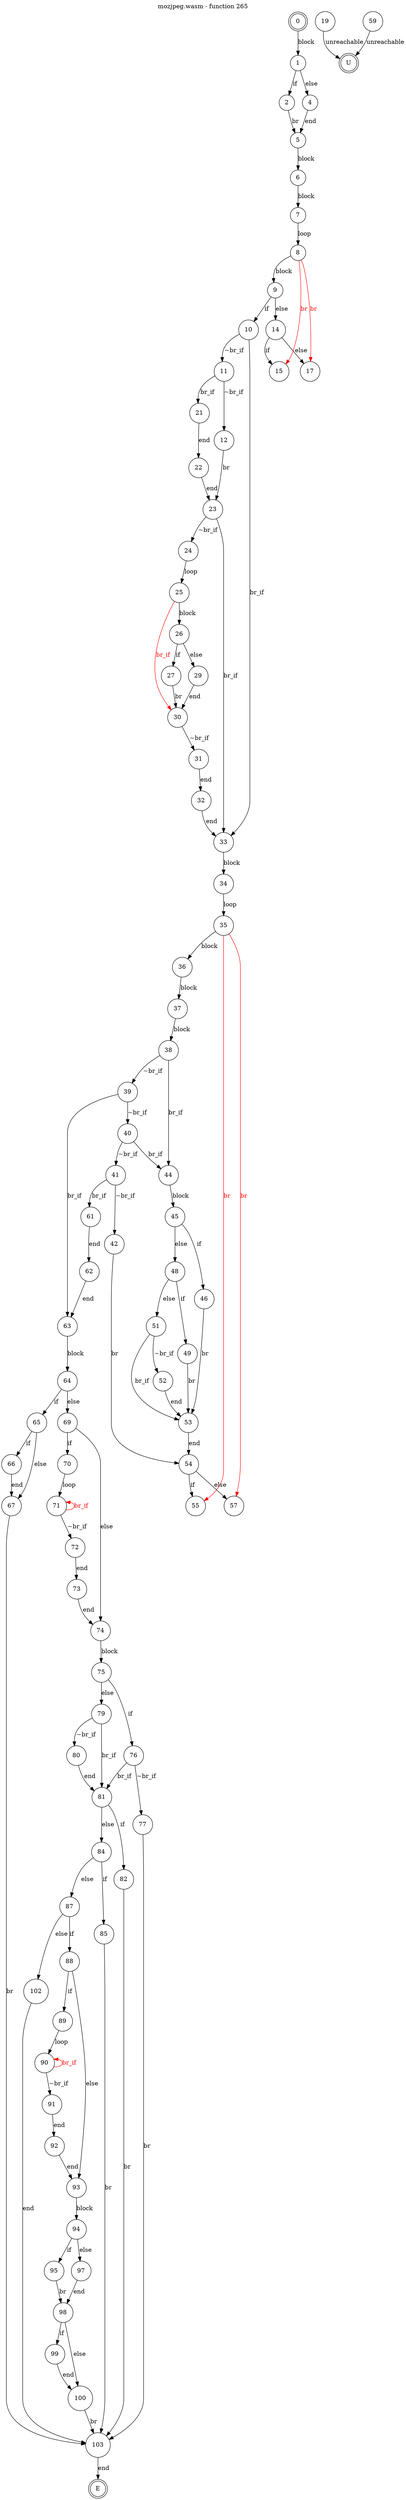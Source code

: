 digraph finite_state_machine {
    label = "mozjpeg.wasm - function 265"
    labelloc =  t
    labelfontsize = 16
    labelfontcolor = black
    labelfontname = "Helvetica"
    node [shape = doublecircle]; 0 E U ;
    node [shape = circle];
    0 -> 1[label="block"];
    1 -> 2[label="if"];
    1 -> 4[label="else"];
    2 -> 5[label="br"];
    4 -> 5[label="end"];
    5 -> 6[label="block"];
    6 -> 7[label="block"];
    7 -> 8[label="loop"];
    8 -> 9[label="block"];
    9 -> 10[label="if"];
    9 -> 14[label="else"];
    10 -> 11[label="~br_if"];
    10 -> 33[label="br_if"];
    11 -> 12[label="~br_if"];
    11 -> 21[label="br_if"];
    12 -> 23[label="br"];
    14 -> 15[label="if"];
    14 -> 17[label="else"];
    15 -> 8[color="red" dir=back fontcolor="red" label="br"];
    17 -> 8[color="red" dir=back fontcolor="red" label="br"];
    19 -> U[label="unreachable"];
    21 -> 22[label="end"];
    22 -> 23[label="end"];
    23 -> 24[label="~br_if"];
    23 -> 33[label="br_if"];
    24 -> 25[label="loop"];
    25 -> 26[label="block"];
    26 -> 27[label="if"];
    26 -> 29[label="else"];
    27 -> 30[label="br"];
    29 -> 30[label="end"];
    30 -> 31[label="~br_if"];
    30 -> 25[color="red" dir=back fontcolor="red" label="br_if"];
    31 -> 32[label="end"];
    32 -> 33[label="end"];
    33 -> 34[label="block"];
    34 -> 35[label="loop"];
    35 -> 36[label="block"];
    36 -> 37[label="block"];
    37 -> 38[label="block"];
    38 -> 39[label="~br_if"];
    38 -> 44[label="br_if"];
    39 -> 40[label="~br_if"];
    39 -> 63[label="br_if"];
    40 -> 41[label="~br_if"];
    40 -> 44[label="br_if"];
    41 -> 42[label="~br_if"];
    41 -> 61[label="br_if"];
    42 -> 54[label="br"];
    44 -> 45[label="block"];
    45 -> 46[label="if"];
    45 -> 48[label="else"];
    46 -> 53[label="br"];
    48 -> 49[label="if"];
    48 -> 51[label="else"];
    49 -> 53[label="br"];
    51 -> 52[label="~br_if"];
    51 -> 53[label="br_if"];
    52 -> 53[label="end"];
    53 -> 54[label="end"];
    54 -> 55[label="if"];
    54 -> 57[label="else"];
    55 -> 35[color="red" dir=back fontcolor="red" label="br"];
    57 -> 35[color="red" dir=back fontcolor="red" label="br"];
    59 -> U[label="unreachable"];
    61 -> 62[label="end"];
    62 -> 63[label="end"];
    63 -> 64[label="block"];
    64 -> 65[label="if"];
    64 -> 69[label="else"];
    65 -> 66[label="if"];
    65 -> 67[label="else"];
    66 -> 67[label="end"];
    67 -> 103[label="br"];
    69 -> 70[label="if"];
    69 -> 74[label="else"];
    70 -> 71[label="loop"];
    71 -> 72[label="~br_if"];
    71 -> 71[color="red" dir=back fontcolor="red" label="br_if"];
    72 -> 73[label="end"];
    73 -> 74[label="end"];
    74 -> 75[label="block"];
    75 -> 76[label="if"];
    75 -> 79[label="else"];
    76 -> 77[label="~br_if"];
    76 -> 81[label="br_if"];
    77 -> 103[label="br"];
    79 -> 80[label="~br_if"];
    79 -> 81[label="br_if"];
    80 -> 81[label="end"];
    81 -> 82[label="if"];
    81 -> 84[label="else"];
    82 -> 103[label="br"];
    84 -> 85[label="if"];
    84 -> 87[label="else"];
    85 -> 103[label="br"];
    87 -> 88[label="if"];
    87 -> 102[label="else"];
    88 -> 89[label="if"];
    88 -> 93[label="else"];
    89 -> 90[label="loop"];
    90 -> 91[label="~br_if"];
    90 -> 90[color="red" dir=back fontcolor="red" label="br_if"];
    91 -> 92[label="end"];
    92 -> 93[label="end"];
    93 -> 94[label="block"];
    94 -> 95[label="if"];
    94 -> 97[label="else"];
    95 -> 98[label="br"];
    97 -> 98[label="end"];
    98 -> 99[label="if"];
    98 -> 100[label="else"];
    99 -> 100[label="end"];
    100 -> 103[label="br"];
    102 -> 103[label="end"];
    103 -> E[label="end"];
}
